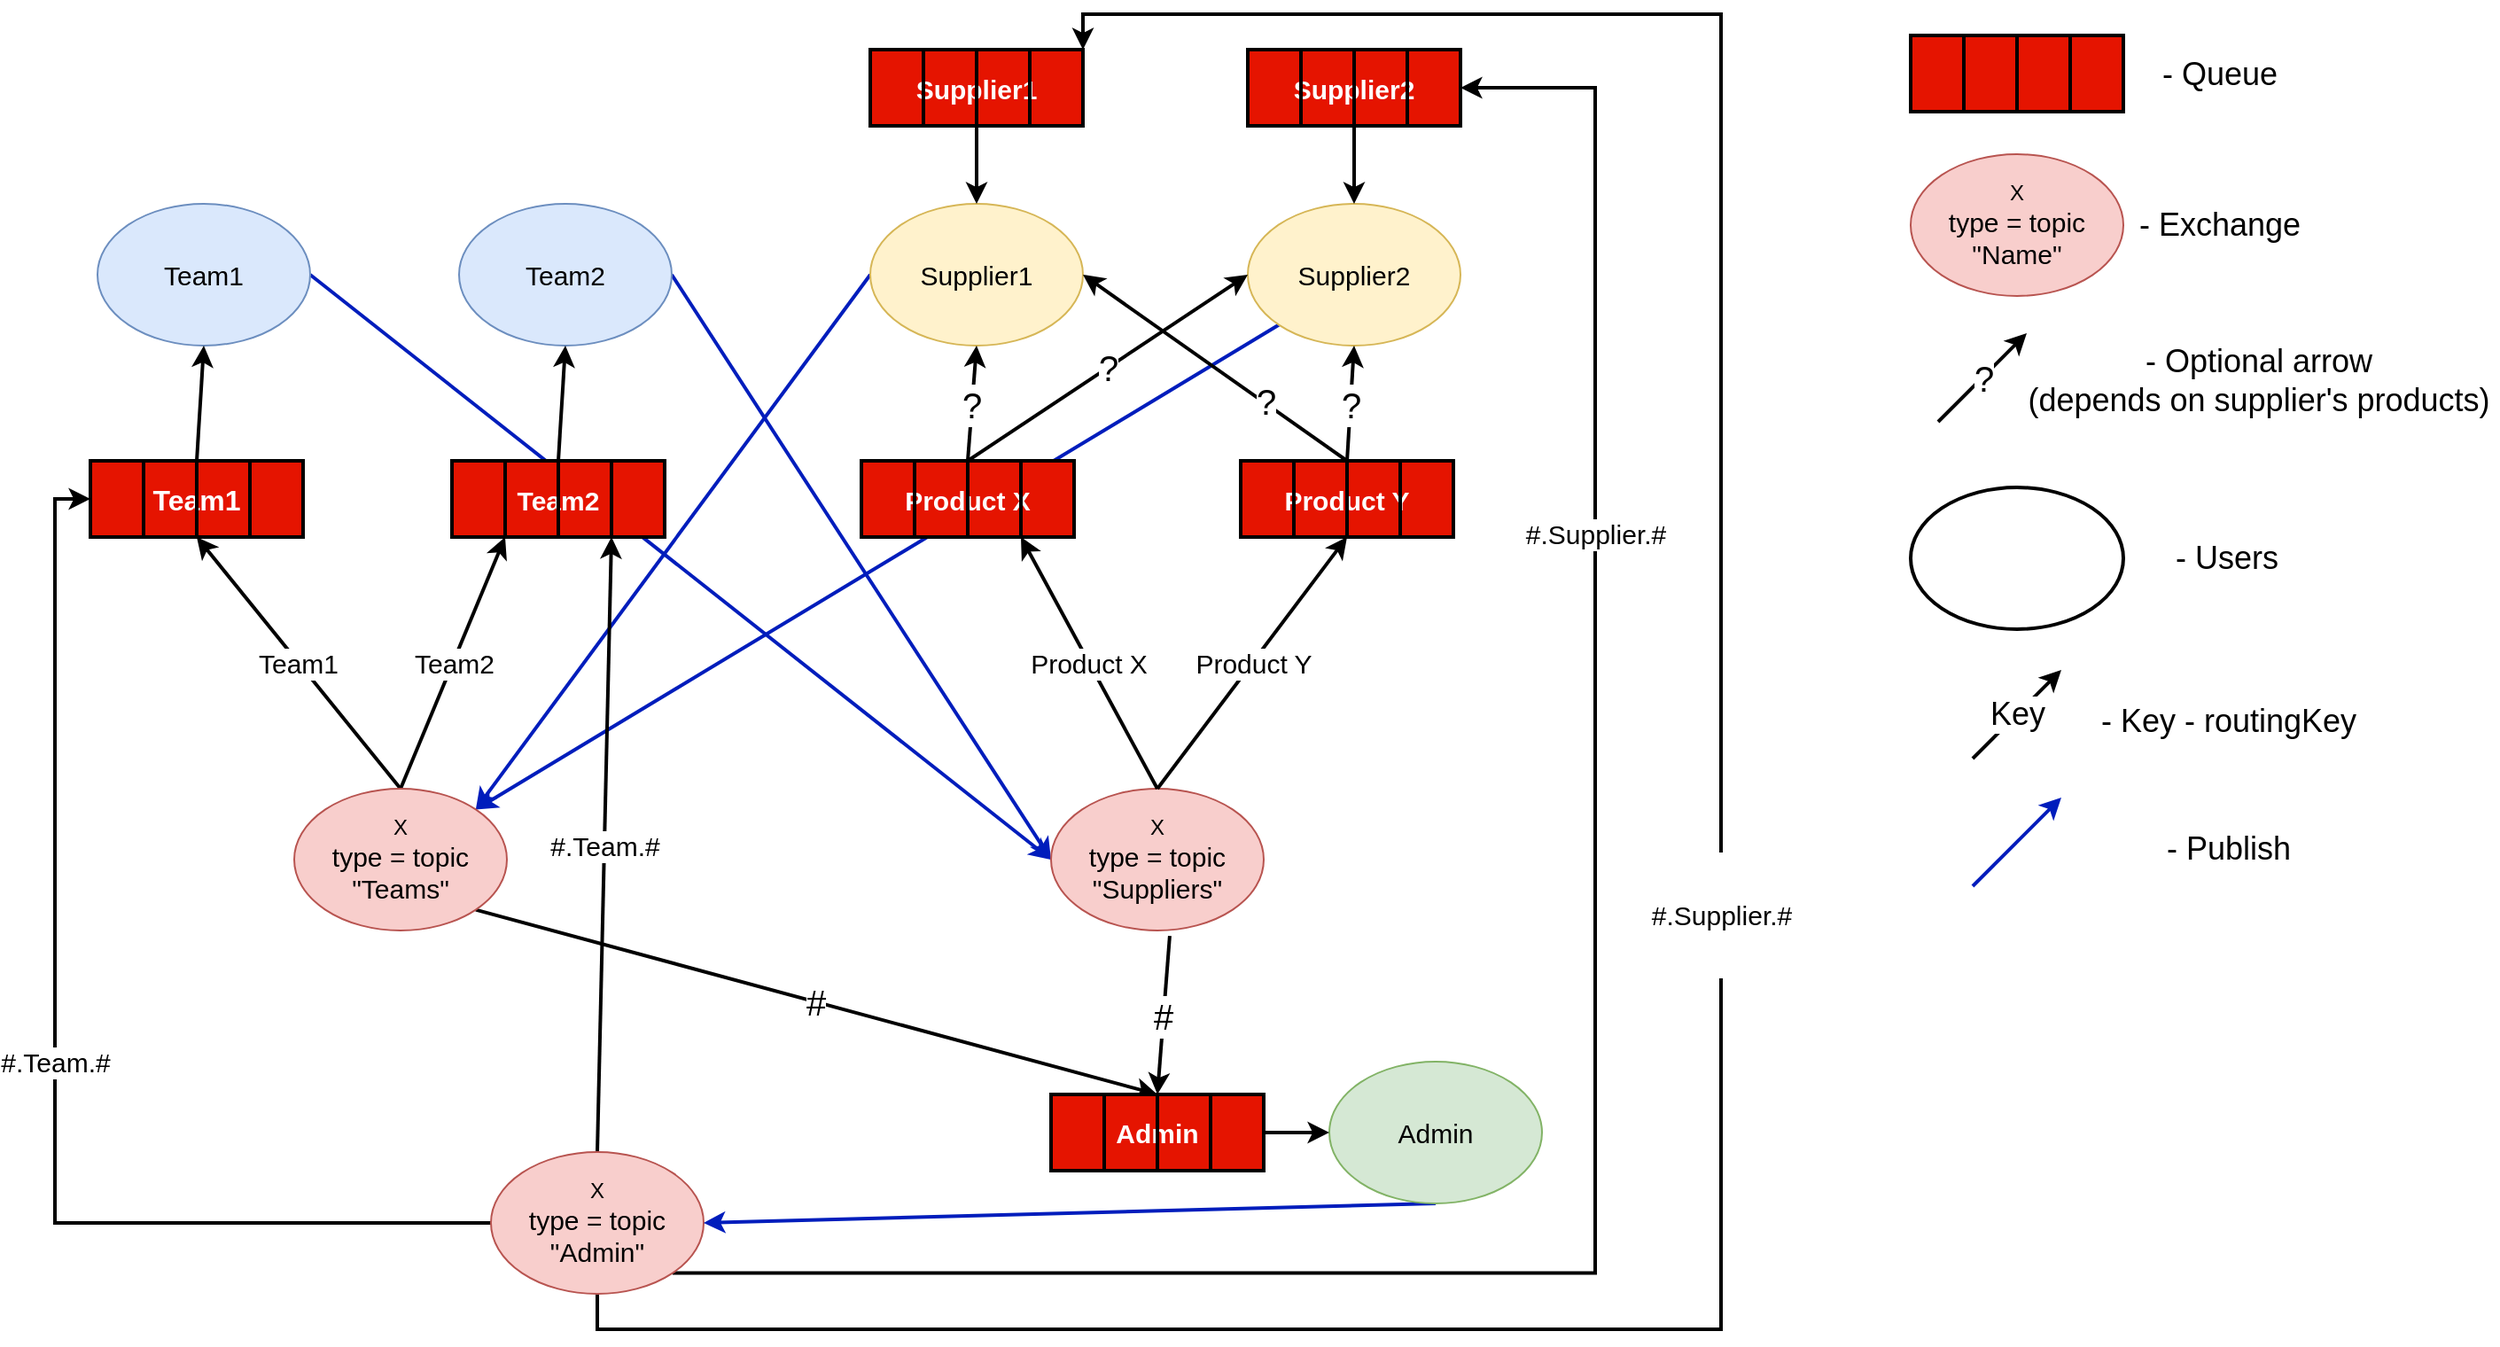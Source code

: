 <mxfile version="14.4.8" type="device"><diagram id="prtHgNgQTEPvFCAcTncT" name="Page-1"><mxGraphModel dx="2205" dy="941" grid="0" gridSize="10" guides="1" tooltips="1" connect="1" arrows="1" fold="1" page="1" pageScale="1" pageWidth="2339" pageHeight="3300" math="0" shadow="0"><root><mxCell id="0"/><mxCell id="1" parent="0"/><mxCell id="94Qfqjw5e8tp_WOzTivr-85" style="edgeStyle=none;rounded=0;orthogonalLoop=1;jettySize=auto;html=1;exitX=1;exitY=0.5;exitDx=0;exitDy=0;entryX=0;entryY=0.5;entryDx=0;entryDy=0;endArrow=classic;endFill=1;strokeWidth=2;fillColor=#0050ef;strokeColor=#001DBC;" edge="1" parent="1" source="94Qfqjw5e8tp_WOzTivr-1" target="94Qfqjw5e8tp_WOzTivr-9"><mxGeometry relative="1" as="geometry"/></mxCell><mxCell id="94Qfqjw5e8tp_WOzTivr-1" value="&lt;font style=&quot;font-size: 15px&quot;&gt;Team1&lt;/font&gt;" style="ellipse;whiteSpace=wrap;html=1;fillColor=#dae8fc;strokeColor=#6c8ebf;" vertex="1" parent="1"><mxGeometry x="283" y="228" width="120" height="80" as="geometry"/></mxCell><mxCell id="94Qfqjw5e8tp_WOzTivr-84" style="edgeStyle=none;rounded=0;orthogonalLoop=1;jettySize=auto;html=1;exitX=1;exitY=0.5;exitDx=0;exitDy=0;entryX=0;entryY=0.5;entryDx=0;entryDy=0;endArrow=classic;endFill=1;strokeWidth=2;fillColor=#0050ef;strokeColor=#001DBC;" edge="1" parent="1" source="94Qfqjw5e8tp_WOzTivr-2" target="94Qfqjw5e8tp_WOzTivr-9"><mxGeometry relative="1" as="geometry"/></mxCell><mxCell id="94Qfqjw5e8tp_WOzTivr-2" value="&lt;font style=&quot;font-size: 15px&quot;&gt;Team2&lt;/font&gt;" style="ellipse;whiteSpace=wrap;html=1;fillColor=#dae8fc;strokeColor=#6c8ebf;" vertex="1" parent="1"><mxGeometry x="487" y="228" width="120" height="80" as="geometry"/></mxCell><mxCell id="94Qfqjw5e8tp_WOzTivr-80" style="edgeStyle=none;rounded=0;orthogonalLoop=1;jettySize=auto;html=1;exitX=0;exitY=0.5;exitDx=0;exitDy=0;entryX=1;entryY=0;entryDx=0;entryDy=0;endArrow=classic;endFill=1;strokeWidth=2;fillColor=#0050ef;strokeColor=#001DBC;" edge="1" parent="1" source="94Qfqjw5e8tp_WOzTivr-3" target="94Qfqjw5e8tp_WOzTivr-13"><mxGeometry relative="1" as="geometry"/></mxCell><mxCell id="94Qfqjw5e8tp_WOzTivr-3" value="&lt;font style=&quot;font-size: 15px&quot;&gt;Supplier1&lt;/font&gt;" style="ellipse;whiteSpace=wrap;html=1;fillColor=#fff2cc;strokeColor=#d6b656;" vertex="1" parent="1"><mxGeometry x="719" y="228" width="120" height="80" as="geometry"/></mxCell><mxCell id="94Qfqjw5e8tp_WOzTivr-81" style="edgeStyle=none;rounded=0;orthogonalLoop=1;jettySize=auto;html=1;exitX=0;exitY=1;exitDx=0;exitDy=0;entryX=1;entryY=0;entryDx=0;entryDy=0;endArrow=classic;endFill=1;strokeWidth=2;fillColor=#0050ef;strokeColor=#001DBC;" edge="1" parent="1" source="94Qfqjw5e8tp_WOzTivr-4" target="94Qfqjw5e8tp_WOzTivr-13"><mxGeometry relative="1" as="geometry"/></mxCell><mxCell id="94Qfqjw5e8tp_WOzTivr-4" value="&lt;font style=&quot;font-size: 15px&quot;&gt;Supplier2&lt;/font&gt;" style="ellipse;whiteSpace=wrap;html=1;fillColor=#fff2cc;strokeColor=#d6b656;" vertex="1" parent="1"><mxGeometry x="932" y="228" width="120" height="80" as="geometry"/></mxCell><mxCell id="94Qfqjw5e8tp_WOzTivr-9" value="X&lt;br&gt;&lt;span style=&quot;font-size: 15px&quot;&gt;type = topic&lt;/span&gt;&lt;br style=&quot;font-size: 15px&quot;&gt;&lt;span style=&quot;font-size: 15px&quot;&gt;&quot;Suppliers&quot;&lt;/span&gt;" style="ellipse;whiteSpace=wrap;html=1;fillColor=#f8cecc;strokeColor=#b85450;" vertex="1" parent="1"><mxGeometry x="821" y="558" width="120" height="80" as="geometry"/></mxCell><mxCell id="94Qfqjw5e8tp_WOzTivr-71" value="&lt;font style=&quot;font-size: 15px&quot;&gt;Team2&lt;/font&gt;" style="rounded=0;orthogonalLoop=1;jettySize=auto;html=1;exitX=0.5;exitY=0;exitDx=0;exitDy=0;entryX=0.25;entryY=1;entryDx=0;entryDy=0;endArrow=classic;endFill=1;strokeWidth=2;" edge="1" parent="1" source="94Qfqjw5e8tp_WOzTivr-13" target="94Qfqjw5e8tp_WOzTivr-54"><mxGeometry relative="1" as="geometry"/></mxCell><mxCell id="94Qfqjw5e8tp_WOzTivr-72" value="&lt;font style=&quot;font-size: 15px&quot;&gt;Team1&lt;/font&gt;" style="rounded=0;orthogonalLoop=1;jettySize=auto;html=1;exitX=0.5;exitY=0;exitDx=0;exitDy=0;entryX=0.5;entryY=1;entryDx=0;entryDy=0;endArrow=classic;endFill=1;strokeWidth=2;" edge="1" parent="1" source="94Qfqjw5e8tp_WOzTivr-13" target="94Qfqjw5e8tp_WOzTivr-49"><mxGeometry relative="1" as="geometry"/></mxCell><mxCell id="94Qfqjw5e8tp_WOzTivr-86" value="&lt;font style=&quot;font-size: 20px&quot;&gt;#&lt;/font&gt;" style="edgeStyle=none;rounded=0;orthogonalLoop=1;jettySize=auto;html=1;exitX=1;exitY=1;exitDx=0;exitDy=0;entryX=0.5;entryY=0;entryDx=0;entryDy=0;endArrow=classic;endFill=1;strokeWidth=2;" edge="1" parent="1" source="94Qfqjw5e8tp_WOzTivr-13" target="94Qfqjw5e8tp_WOzTivr-64"><mxGeometry relative="1" as="geometry"/></mxCell><mxCell id="94Qfqjw5e8tp_WOzTivr-13" value="X&lt;br&gt;&lt;span style=&quot;font-size: 15px&quot;&gt;type = topic&lt;/span&gt;&lt;br style=&quot;font-size: 15px&quot;&gt;&lt;span style=&quot;font-size: 15px&quot;&gt;&quot;Teams&quot;&lt;/span&gt;" style="ellipse;whiteSpace=wrap;html=1;fillColor=#f8cecc;strokeColor=#b85450;" vertex="1" parent="1"><mxGeometry x="394" y="558" width="120" height="80" as="geometry"/></mxCell><mxCell id="94Qfqjw5e8tp_WOzTivr-69" value="&lt;span style=&quot;color: rgb(0 , 0 , 0) ; font-family: &amp;#34;helvetica&amp;#34; ; font-size: 15px ; font-style: normal ; font-weight: 400 ; letter-spacing: normal ; text-align: center ; text-indent: 0px ; text-transform: none ; word-spacing: 0px ; background-color: rgb(255 , 255 , 255) ; display: inline ; float: none&quot;&gt;#.Team.#&lt;/span&gt;" style="rounded=0;orthogonalLoop=1;jettySize=auto;html=1;exitX=0.5;exitY=0;exitDx=0;exitDy=0;entryX=0.75;entryY=1;entryDx=0;entryDy=0;endArrow=classic;endFill=1;strokeWidth=2;" edge="1" parent="1" source="94Qfqjw5e8tp_WOzTivr-20" target="94Qfqjw5e8tp_WOzTivr-54"><mxGeometry relative="1" as="geometry"/></mxCell><mxCell id="94Qfqjw5e8tp_WOzTivr-70" value="&lt;font style=&quot;font-size: 15px&quot;&gt;#.Team.#&lt;/font&gt;" style="edgeStyle=orthogonalEdgeStyle;rounded=0;orthogonalLoop=1;jettySize=auto;html=1;exitX=0;exitY=0.5;exitDx=0;exitDy=0;entryX=0;entryY=0.5;entryDx=0;entryDy=0;endArrow=classic;endFill=1;strokeWidth=2;" edge="1" parent="1" source="94Qfqjw5e8tp_WOzTivr-20" target="94Qfqjw5e8tp_WOzTivr-49"><mxGeometry relative="1" as="geometry"/></mxCell><mxCell id="94Qfqjw5e8tp_WOzTivr-90" value="&lt;span style=&quot;color: rgb(0 , 0 , 0) ; font-family: &amp;#34;helvetica&amp;#34; ; font-size: 15px ; font-style: normal ; font-weight: 400 ; letter-spacing: normal ; text-align: center ; text-indent: 0px ; text-transform: none ; word-spacing: 0px ; background-color: rgb(255 , 255 , 255) ; display: inline ; float: none&quot;&gt;#.Supplier.#&lt;/span&gt;" style="edgeStyle=orthogonalEdgeStyle;rounded=0;orthogonalLoop=1;jettySize=auto;html=1;exitX=1;exitY=1;exitDx=0;exitDy=0;endArrow=classic;endFill=1;strokeWidth=2;entryX=1;entryY=0.5;entryDx=0;entryDy=0;" edge="1" parent="1" source="94Qfqjw5e8tp_WOzTivr-20" target="94Qfqjw5e8tp_WOzTivr-100"><mxGeometry x="0.482" relative="1" as="geometry"><mxPoint x="1128" y="309" as="targetPoint"/><Array as="points"><mxPoint x="1128" y="831"/><mxPoint x="1128" y="163"/></Array><mxPoint as="offset"/></mxGeometry></mxCell><mxCell id="94Qfqjw5e8tp_WOzTivr-105" value="&#10;&#10;&lt;span style=&quot;color: rgb(0, 0, 0); font-family: helvetica; font-size: 15px; font-style: normal; font-weight: 400; letter-spacing: normal; text-align: center; text-indent: 0px; text-transform: none; word-spacing: 0px; background-color: rgb(255, 255, 255); display: inline; float: none;&quot;&gt;#.Supplier.#&lt;/span&gt;&#10;&#10;" style="edgeStyle=orthogonalEdgeStyle;rounded=0;orthogonalLoop=1;jettySize=auto;html=1;exitX=0.5;exitY=1;exitDx=0;exitDy=0;entryX=1;entryY=0;entryDx=0;entryDy=0;endArrow=classic;endFill=1;strokeWidth=2;" edge="1" parent="1" source="94Qfqjw5e8tp_WOzTivr-20" target="94Qfqjw5e8tp_WOzTivr-96"><mxGeometry relative="1" as="geometry"><Array as="points"><mxPoint x="565" y="863"/><mxPoint x="1199" y="863"/><mxPoint x="1199" y="121"/><mxPoint x="839" y="121"/></Array></mxGeometry></mxCell><mxCell id="94Qfqjw5e8tp_WOzTivr-20" value="X&lt;br&gt;&lt;span style=&quot;font-size: 15px&quot;&gt;type = topic&lt;/span&gt;&lt;br style=&quot;font-size: 15px&quot;&gt;&lt;span style=&quot;font-size: 15px&quot;&gt;&quot;Admin&quot;&lt;/span&gt;" style="ellipse;whiteSpace=wrap;html=1;fillColor=#f8cecc;strokeColor=#b85450;" vertex="1" parent="1"><mxGeometry x="505" y="763" width="120" height="80" as="geometry"/></mxCell><mxCell id="94Qfqjw5e8tp_WOzTivr-73" style="rounded=0;orthogonalLoop=1;jettySize=auto;html=1;exitX=0.5;exitY=1;exitDx=0;exitDy=0;entryX=1;entryY=0.5;entryDx=0;entryDy=0;endArrow=classic;endFill=1;strokeWidth=2;fillColor=#0050ef;strokeColor=#001DBC;" edge="1" parent="1" source="94Qfqjw5e8tp_WOzTivr-24" target="94Qfqjw5e8tp_WOzTivr-20"><mxGeometry relative="1" as="geometry"><Array as="points"/></mxGeometry></mxCell><mxCell id="94Qfqjw5e8tp_WOzTivr-24" value="&lt;font style=&quot;font-size: 15px&quot;&gt;Admin&lt;/font&gt;" style="ellipse;whiteSpace=wrap;html=1;fillColor=#d5e8d4;strokeColor=#82b366;" vertex="1" parent="1"><mxGeometry x="978" y="712" width="120" height="80" as="geometry"/></mxCell><mxCell id="94Qfqjw5e8tp_WOzTivr-26" value="&lt;font style=&quot;font-size: 15px&quot;&gt;Product X&lt;/font&gt;" style="endArrow=classic;html=1;entryX=0.75;entryY=1;entryDx=0;entryDy=0;exitX=0.5;exitY=0;exitDx=0;exitDy=0;strokeWidth=2;" edge="1" parent="1" source="94Qfqjw5e8tp_WOzTivr-9" target="94Qfqjw5e8tp_WOzTivr-38"><mxGeometry width="50" height="50" relative="1" as="geometry"><mxPoint x="458" y="602" as="sourcePoint"/><mxPoint x="508" y="552" as="targetPoint"/><Array as="points"/></mxGeometry></mxCell><mxCell id="94Qfqjw5e8tp_WOzTivr-28" value="&lt;font style=&quot;font-size: 15px&quot;&gt;Product Y&lt;/font&gt;" style="endArrow=classic;html=1;exitX=0.5;exitY=0;exitDx=0;exitDy=0;entryX=0.5;entryY=1;entryDx=0;entryDy=0;strokeWidth=2;" edge="1" parent="1" source="94Qfqjw5e8tp_WOzTivr-9" target="94Qfqjw5e8tp_WOzTivr-43"><mxGeometry width="50" height="50" relative="1" as="geometry"><mxPoint x="458" y="602" as="sourcePoint"/><mxPoint x="508" y="552" as="targetPoint"/></mxGeometry></mxCell><mxCell id="94Qfqjw5e8tp_WOzTivr-29" value="&lt;span style=&quot;font-size: 20px&quot;&gt;#&lt;/span&gt;" style="endArrow=classic;html=1;exitX=0.558;exitY=1.038;exitDx=0;exitDy=0;strokeWidth=2;entryX=0.5;entryY=0;entryDx=0;entryDy=0;exitPerimeter=0;" edge="1" parent="1" source="94Qfqjw5e8tp_WOzTivr-9" target="94Qfqjw5e8tp_WOzTivr-64"><mxGeometry width="50" height="50" relative="1" as="geometry"><mxPoint x="458" y="600" as="sourcePoint"/><mxPoint x="508" y="550" as="targetPoint"/></mxGeometry></mxCell><mxCell id="94Qfqjw5e8tp_WOzTivr-78" value="&lt;font style=&quot;font-size: 20px&quot;&gt;?&lt;/font&gt;" style="edgeStyle=none;rounded=0;orthogonalLoop=1;jettySize=auto;html=1;exitX=0.5;exitY=0;exitDx=0;exitDy=0;entryX=0.5;entryY=1;entryDx=0;entryDy=0;endArrow=classic;endFill=1;strokeWidth=2;" edge="1" parent="1" source="94Qfqjw5e8tp_WOzTivr-38" target="94Qfqjw5e8tp_WOzTivr-3"><mxGeometry relative="1" as="geometry"/></mxCell><mxCell id="94Qfqjw5e8tp_WOzTivr-88" value="&lt;font style=&quot;font-size: 20px&quot;&gt;?&lt;/font&gt;" style="edgeStyle=none;rounded=0;orthogonalLoop=1;jettySize=auto;html=1;exitX=0.5;exitY=0;exitDx=0;exitDy=0;entryX=0;entryY=0.5;entryDx=0;entryDy=0;endArrow=classic;endFill=1;strokeWidth=2;" edge="1" parent="1" source="94Qfqjw5e8tp_WOzTivr-38" target="94Qfqjw5e8tp_WOzTivr-4"><mxGeometry relative="1" as="geometry"/></mxCell><mxCell id="94Qfqjw5e8tp_WOzTivr-38" value="&lt;font style=&quot;font-size: 15px&quot;&gt;&lt;b&gt;Product X&lt;/b&gt;&lt;/font&gt;" style="rounded=0;whiteSpace=wrap;html=1;fillColor=#e51400;fontColor=#ffffff;strokeWidth=2;" vertex="1" parent="1"><mxGeometry x="714" y="373" width="120" height="43" as="geometry"/></mxCell><mxCell id="94Qfqjw5e8tp_WOzTivr-39" value="" style="endArrow=none;html=1;exitX=0.25;exitY=1;exitDx=0;exitDy=0;entryX=0.25;entryY=0;entryDx=0;entryDy=0;strokeWidth=2;" edge="1" parent="1" source="94Qfqjw5e8tp_WOzTivr-38" target="94Qfqjw5e8tp_WOzTivr-38"><mxGeometry width="50" height="50" relative="1" as="geometry"><mxPoint x="1132" y="126.5" as="sourcePoint"/><mxPoint x="1182" y="76.5" as="targetPoint"/></mxGeometry></mxCell><mxCell id="94Qfqjw5e8tp_WOzTivr-40" value="" style="endArrow=none;html=1;entryX=0.5;entryY=0;entryDx=0;entryDy=0;exitX=0.5;exitY=1;exitDx=0;exitDy=0;strokeWidth=2;" edge="1" parent="1" source="94Qfqjw5e8tp_WOzTivr-38" target="94Qfqjw5e8tp_WOzTivr-38"><mxGeometry width="50" height="50" relative="1" as="geometry"><mxPoint x="1097" y="235.5" as="sourcePoint"/><mxPoint x="1055" y="248.5" as="targetPoint"/></mxGeometry></mxCell><mxCell id="94Qfqjw5e8tp_WOzTivr-41" value="" style="endArrow=none;html=1;exitX=0.75;exitY=1;exitDx=0;exitDy=0;entryX=0.75;entryY=0;entryDx=0;entryDy=0;strokeWidth=2;" edge="1" parent="1" source="94Qfqjw5e8tp_WOzTivr-38" target="94Qfqjw5e8tp_WOzTivr-38"><mxGeometry width="50" height="50" relative="1" as="geometry"><mxPoint x="1082.5" y="267.5" as="sourcePoint"/><mxPoint x="1082.5" y="224.5" as="targetPoint"/></mxGeometry></mxCell><mxCell id="94Qfqjw5e8tp_WOzTivr-79" value="&lt;font style=&quot;font-size: 20px&quot;&gt;?&lt;/font&gt;" style="edgeStyle=none;rounded=0;orthogonalLoop=1;jettySize=auto;html=1;exitX=0.5;exitY=0;exitDx=0;exitDy=0;entryX=0.5;entryY=1;entryDx=0;entryDy=0;endArrow=classic;endFill=1;strokeWidth=2;" edge="1" parent="1" source="94Qfqjw5e8tp_WOzTivr-43" target="94Qfqjw5e8tp_WOzTivr-4"><mxGeometry relative="1" as="geometry"/></mxCell><mxCell id="94Qfqjw5e8tp_WOzTivr-89" value="&lt;font style=&quot;font-size: 20px&quot;&gt;?&lt;/font&gt;" style="edgeStyle=none;rounded=0;orthogonalLoop=1;jettySize=auto;html=1;exitX=0.5;exitY=0;exitDx=0;exitDy=0;entryX=1;entryY=0.5;entryDx=0;entryDy=0;endArrow=classic;endFill=1;strokeWidth=2;" edge="1" parent="1" source="94Qfqjw5e8tp_WOzTivr-43" target="94Qfqjw5e8tp_WOzTivr-3"><mxGeometry x="-0.372" y="-1" relative="1" as="geometry"><mxPoint as="offset"/></mxGeometry></mxCell><mxCell id="94Qfqjw5e8tp_WOzTivr-43" value="&lt;font style=&quot;font-size: 15px&quot;&gt;&lt;b&gt;Product Y&lt;/b&gt;&lt;/font&gt;" style="rounded=0;whiteSpace=wrap;html=1;fillColor=#e51400;fontColor=#ffffff;strokeWidth=2;" vertex="1" parent="1"><mxGeometry x="928" y="373" width="120" height="43" as="geometry"/></mxCell><mxCell id="94Qfqjw5e8tp_WOzTivr-44" value="" style="endArrow=none;html=1;exitX=0.25;exitY=1;exitDx=0;exitDy=0;entryX=0.25;entryY=0;entryDx=0;entryDy=0;strokeWidth=2;" edge="1" parent="1" source="94Qfqjw5e8tp_WOzTivr-43" target="94Qfqjw5e8tp_WOzTivr-43"><mxGeometry width="50" height="50" relative="1" as="geometry"><mxPoint x="1137" y="250.5" as="sourcePoint"/><mxPoint x="1187" y="200.5" as="targetPoint"/></mxGeometry></mxCell><mxCell id="94Qfqjw5e8tp_WOzTivr-45" value="" style="endArrow=none;html=1;entryX=0.5;entryY=0;entryDx=0;entryDy=0;exitX=0.5;exitY=1;exitDx=0;exitDy=0;strokeWidth=2;" edge="1" parent="1" source="94Qfqjw5e8tp_WOzTivr-43" target="94Qfqjw5e8tp_WOzTivr-43"><mxGeometry width="50" height="50" relative="1" as="geometry"><mxPoint x="1102" y="359.5" as="sourcePoint"/><mxPoint x="1060" y="372.5" as="targetPoint"/></mxGeometry></mxCell><mxCell id="94Qfqjw5e8tp_WOzTivr-46" value="" style="endArrow=none;html=1;exitX=0.75;exitY=1;exitDx=0;exitDy=0;entryX=0.75;entryY=0;entryDx=0;entryDy=0;strokeWidth=2;" edge="1" parent="1" source="94Qfqjw5e8tp_WOzTivr-43" target="94Qfqjw5e8tp_WOzTivr-43"><mxGeometry width="50" height="50" relative="1" as="geometry"><mxPoint x="1087.5" y="391.5" as="sourcePoint"/><mxPoint x="1087.5" y="348.5" as="targetPoint"/></mxGeometry></mxCell><mxCell id="94Qfqjw5e8tp_WOzTivr-48" style="edgeStyle=orthogonalEdgeStyle;rounded=0;orthogonalLoop=1;jettySize=auto;html=1;exitX=0.5;exitY=1;exitDx=0;exitDy=0;strokeWidth=2;" edge="1" parent="1"><mxGeometry relative="1" as="geometry"><mxPoint x="1133" y="454" as="sourcePoint"/><mxPoint x="1133" y="454" as="targetPoint"/></mxGeometry></mxCell><mxCell id="94Qfqjw5e8tp_WOzTivr-76" style="edgeStyle=none;rounded=0;orthogonalLoop=1;jettySize=auto;html=1;exitX=0.5;exitY=0;exitDx=0;exitDy=0;entryX=0.5;entryY=1;entryDx=0;entryDy=0;endArrow=classic;endFill=1;strokeWidth=2;" edge="1" parent="1" source="94Qfqjw5e8tp_WOzTivr-49" target="94Qfqjw5e8tp_WOzTivr-1"><mxGeometry relative="1" as="geometry"/></mxCell><mxCell id="94Qfqjw5e8tp_WOzTivr-49" value="&lt;font style=&quot;font-size: 16px&quot;&gt;&lt;b&gt;Team1&lt;/b&gt;&lt;/font&gt;" style="rounded=0;whiteSpace=wrap;html=1;fillColor=#e51400;fontColor=#ffffff;strokeWidth=2;" vertex="1" parent="1"><mxGeometry x="279" y="373" width="120" height="43" as="geometry"/></mxCell><mxCell id="94Qfqjw5e8tp_WOzTivr-50" value="" style="endArrow=none;html=1;exitX=0.25;exitY=1;exitDx=0;exitDy=0;entryX=0.25;entryY=0;entryDx=0;entryDy=0;strokeWidth=2;" edge="1" parent="1" source="94Qfqjw5e8tp_WOzTivr-49" target="94Qfqjw5e8tp_WOzTivr-49"><mxGeometry width="50" height="50" relative="1" as="geometry"><mxPoint x="357" y="128.5" as="sourcePoint"/><mxPoint x="407" y="78.5" as="targetPoint"/></mxGeometry></mxCell><mxCell id="94Qfqjw5e8tp_WOzTivr-51" value="" style="endArrow=none;html=1;entryX=0.5;entryY=0;entryDx=0;entryDy=0;exitX=0.5;exitY=1;exitDx=0;exitDy=0;strokeWidth=2;" edge="1" parent="1" source="94Qfqjw5e8tp_WOzTivr-49" target="94Qfqjw5e8tp_WOzTivr-49"><mxGeometry width="50" height="50" relative="1" as="geometry"><mxPoint x="322" y="237.5" as="sourcePoint"/><mxPoint x="280" y="250.5" as="targetPoint"/></mxGeometry></mxCell><mxCell id="94Qfqjw5e8tp_WOzTivr-52" value="" style="endArrow=none;html=1;exitX=0.75;exitY=1;exitDx=0;exitDy=0;entryX=0.75;entryY=0;entryDx=0;entryDy=0;strokeWidth=2;" edge="1" parent="1" source="94Qfqjw5e8tp_WOzTivr-49" target="94Qfqjw5e8tp_WOzTivr-49"><mxGeometry width="50" height="50" relative="1" as="geometry"><mxPoint x="307.5" y="269.5" as="sourcePoint"/><mxPoint x="307.5" y="226.5" as="targetPoint"/></mxGeometry></mxCell><mxCell id="94Qfqjw5e8tp_WOzTivr-77" style="edgeStyle=none;rounded=0;orthogonalLoop=1;jettySize=auto;html=1;exitX=0.5;exitY=0;exitDx=0;exitDy=0;entryX=0.5;entryY=1;entryDx=0;entryDy=0;endArrow=classic;endFill=1;strokeWidth=2;" edge="1" parent="1" source="94Qfqjw5e8tp_WOzTivr-54" target="94Qfqjw5e8tp_WOzTivr-2"><mxGeometry relative="1" as="geometry"/></mxCell><mxCell id="94Qfqjw5e8tp_WOzTivr-54" value="&lt;font style=&quot;font-size: 15px&quot;&gt;&lt;b&gt;Team2&lt;/b&gt;&lt;/font&gt;" style="rounded=0;whiteSpace=wrap;html=1;fillColor=#e51400;fontColor=#ffffff;strokeWidth=2;" vertex="1" parent="1"><mxGeometry x="483" y="373" width="120" height="43" as="geometry"/></mxCell><mxCell id="94Qfqjw5e8tp_WOzTivr-55" value="" style="endArrow=none;html=1;exitX=0.25;exitY=1;exitDx=0;exitDy=0;entryX=0.25;entryY=0;entryDx=0;entryDy=0;strokeWidth=2;" edge="1" parent="1" source="94Qfqjw5e8tp_WOzTivr-54" target="94Qfqjw5e8tp_WOzTivr-54"><mxGeometry width="50" height="50" relative="1" as="geometry"><mxPoint x="426" y="250.5" as="sourcePoint"/><mxPoint x="476" y="200.5" as="targetPoint"/></mxGeometry></mxCell><mxCell id="94Qfqjw5e8tp_WOzTivr-56" value="" style="endArrow=none;html=1;entryX=0.5;entryY=0;entryDx=0;entryDy=0;exitX=0.5;exitY=1;exitDx=0;exitDy=0;strokeWidth=2;" edge="1" parent="1" source="94Qfqjw5e8tp_WOzTivr-54" target="94Qfqjw5e8tp_WOzTivr-54"><mxGeometry width="50" height="50" relative="1" as="geometry"><mxPoint x="391" y="359.5" as="sourcePoint"/><mxPoint x="349" y="372.5" as="targetPoint"/></mxGeometry></mxCell><mxCell id="94Qfqjw5e8tp_WOzTivr-57" value="" style="endArrow=none;html=1;exitX=0.75;exitY=1;exitDx=0;exitDy=0;entryX=0.75;entryY=0;entryDx=0;entryDy=0;strokeWidth=2;" edge="1" parent="1" source="94Qfqjw5e8tp_WOzTivr-54" target="94Qfqjw5e8tp_WOzTivr-54"><mxGeometry width="50" height="50" relative="1" as="geometry"><mxPoint x="376.5" y="391.5" as="sourcePoint"/><mxPoint x="376.5" y="348.5" as="targetPoint"/></mxGeometry></mxCell><mxCell id="94Qfqjw5e8tp_WOzTivr-60" value="" style="rounded=0;whiteSpace=wrap;html=1;fillColor=#e51400;fontColor=#ffffff;strokeWidth=2;" vertex="1" parent="1"><mxGeometry x="1306" y="133" width="120" height="43" as="geometry"/></mxCell><mxCell id="94Qfqjw5e8tp_WOzTivr-61" value="" style="endArrow=none;html=1;exitX=0.25;exitY=1;exitDx=0;exitDy=0;entryX=0.25;entryY=0;entryDx=0;entryDy=0;strokeWidth=2;" edge="1" parent="1" source="94Qfqjw5e8tp_WOzTivr-60" target="94Qfqjw5e8tp_WOzTivr-60"><mxGeometry width="50" height="50" relative="1" as="geometry"><mxPoint x="1931" y="-118" as="sourcePoint"/><mxPoint x="1981" y="-168" as="targetPoint"/></mxGeometry></mxCell><mxCell id="94Qfqjw5e8tp_WOzTivr-62" value="" style="endArrow=none;html=1;entryX=0.5;entryY=0;entryDx=0;entryDy=0;exitX=0.5;exitY=1;exitDx=0;exitDy=0;strokeWidth=2;" edge="1" parent="1" source="94Qfqjw5e8tp_WOzTivr-60" target="94Qfqjw5e8tp_WOzTivr-60"><mxGeometry width="50" height="50" relative="1" as="geometry"><mxPoint x="1896" y="-9" as="sourcePoint"/><mxPoint x="1854" y="4" as="targetPoint"/></mxGeometry></mxCell><mxCell id="94Qfqjw5e8tp_WOzTivr-63" value="" style="endArrow=none;html=1;exitX=0.75;exitY=1;exitDx=0;exitDy=0;entryX=0.75;entryY=0;entryDx=0;entryDy=0;strokeWidth=2;" edge="1" parent="1" source="94Qfqjw5e8tp_WOzTivr-60" target="94Qfqjw5e8tp_WOzTivr-60"><mxGeometry width="50" height="50" relative="1" as="geometry"><mxPoint x="1881.5" y="23" as="sourcePoint"/><mxPoint x="1881.5" y="-20" as="targetPoint"/><Array as="points"><mxPoint x="1396" y="155"/></Array></mxGeometry></mxCell><mxCell id="94Qfqjw5e8tp_WOzTivr-68" style="edgeStyle=orthogonalEdgeStyle;rounded=0;orthogonalLoop=1;jettySize=auto;html=1;exitX=1;exitY=0.5;exitDx=0;exitDy=0;strokeWidth=2;" edge="1" parent="1" source="94Qfqjw5e8tp_WOzTivr-64" target="94Qfqjw5e8tp_WOzTivr-24"><mxGeometry relative="1" as="geometry"/></mxCell><mxCell id="94Qfqjw5e8tp_WOzTivr-64" value="&lt;font style=&quot;font-size: 15px&quot;&gt;&lt;b&gt;Admin&lt;/b&gt;&lt;/font&gt;" style="rounded=0;whiteSpace=wrap;html=1;fillColor=#e51400;fontColor=#ffffff;strokeWidth=2;" vertex="1" parent="1"><mxGeometry x="821" y="730.5" width="120" height="43" as="geometry"/></mxCell><mxCell id="94Qfqjw5e8tp_WOzTivr-65" value="" style="endArrow=none;html=1;exitX=0.25;exitY=1;exitDx=0;exitDy=0;entryX=0.25;entryY=0;entryDx=0;entryDy=0;strokeWidth=2;" edge="1" parent="1" source="94Qfqjw5e8tp_WOzTivr-64" target="94Qfqjw5e8tp_WOzTivr-64"><mxGeometry width="50" height="50" relative="1" as="geometry"><mxPoint x="1092" y="435" as="sourcePoint"/><mxPoint x="1142" y="385" as="targetPoint"/></mxGeometry></mxCell><mxCell id="94Qfqjw5e8tp_WOzTivr-66" value="" style="endArrow=none;html=1;entryX=0.5;entryY=0;entryDx=0;entryDy=0;exitX=0.5;exitY=1;exitDx=0;exitDy=0;strokeWidth=2;" edge="1" parent="1" source="94Qfqjw5e8tp_WOzTivr-64" target="94Qfqjw5e8tp_WOzTivr-64"><mxGeometry width="50" height="50" relative="1" as="geometry"><mxPoint x="1057" y="544" as="sourcePoint"/><mxPoint x="1015" y="557" as="targetPoint"/></mxGeometry></mxCell><mxCell id="94Qfqjw5e8tp_WOzTivr-67" value="" style="endArrow=none;html=1;exitX=0.75;exitY=1;exitDx=0;exitDy=0;entryX=0.75;entryY=0;entryDx=0;entryDy=0;strokeWidth=2;" edge="1" parent="1" source="94Qfqjw5e8tp_WOzTivr-64" target="94Qfqjw5e8tp_WOzTivr-64"><mxGeometry width="50" height="50" relative="1" as="geometry"><mxPoint x="1042.5" y="576" as="sourcePoint"/><mxPoint x="1042.5" y="533" as="targetPoint"/></mxGeometry></mxCell><mxCell id="94Qfqjw5e8tp_WOzTivr-106" style="edgeStyle=orthogonalEdgeStyle;rounded=0;orthogonalLoop=1;jettySize=auto;html=1;exitX=0.5;exitY=1;exitDx=0;exitDy=0;entryX=0.5;entryY=0;entryDx=0;entryDy=0;endArrow=classic;endFill=1;strokeWidth=2;" edge="1" parent="1" source="94Qfqjw5e8tp_WOzTivr-96" target="94Qfqjw5e8tp_WOzTivr-3"><mxGeometry relative="1" as="geometry"/></mxCell><mxCell id="94Qfqjw5e8tp_WOzTivr-96" value="&lt;font style=&quot;font-size: 15px&quot;&gt;&lt;b&gt;Supplier1&lt;/b&gt;&lt;/font&gt;" style="rounded=0;whiteSpace=wrap;html=1;fillColor=#e51400;fontColor=#ffffff;strokeWidth=2;" vertex="1" parent="1"><mxGeometry x="719" y="141" width="120" height="43" as="geometry"/></mxCell><mxCell id="94Qfqjw5e8tp_WOzTivr-97" value="" style="endArrow=none;html=1;exitX=0.25;exitY=1;exitDx=0;exitDy=0;entryX=0.25;entryY=0;entryDx=0;entryDy=0;strokeWidth=2;" edge="1" parent="1" source="94Qfqjw5e8tp_WOzTivr-96" target="94Qfqjw5e8tp_WOzTivr-96"><mxGeometry width="50" height="50" relative="1" as="geometry"><mxPoint x="1339" y="-110" as="sourcePoint"/><mxPoint x="1389" y="-160" as="targetPoint"/></mxGeometry></mxCell><mxCell id="94Qfqjw5e8tp_WOzTivr-98" value="" style="endArrow=none;html=1;entryX=0.5;entryY=0;entryDx=0;entryDy=0;exitX=0.5;exitY=1;exitDx=0;exitDy=0;strokeWidth=2;" edge="1" parent="1" source="94Qfqjw5e8tp_WOzTivr-96" target="94Qfqjw5e8tp_WOzTivr-96"><mxGeometry width="50" height="50" relative="1" as="geometry"><mxPoint x="1304" y="-1" as="sourcePoint"/><mxPoint x="1262" y="12" as="targetPoint"/></mxGeometry></mxCell><mxCell id="94Qfqjw5e8tp_WOzTivr-99" value="" style="endArrow=none;html=1;exitX=0.75;exitY=1;exitDx=0;exitDy=0;entryX=0.75;entryY=0;entryDx=0;entryDy=0;strokeWidth=2;" edge="1" parent="1" source="94Qfqjw5e8tp_WOzTivr-96" target="94Qfqjw5e8tp_WOzTivr-96"><mxGeometry width="50" height="50" relative="1" as="geometry"><mxPoint x="1289.5" y="31" as="sourcePoint"/><mxPoint x="1289.5" y="-12" as="targetPoint"/></mxGeometry></mxCell><mxCell id="94Qfqjw5e8tp_WOzTivr-107" style="edgeStyle=orthogonalEdgeStyle;rounded=0;orthogonalLoop=1;jettySize=auto;html=1;exitX=0.5;exitY=1;exitDx=0;exitDy=0;entryX=0.5;entryY=0;entryDx=0;entryDy=0;endArrow=classic;endFill=1;strokeWidth=2;" edge="1" parent="1" source="94Qfqjw5e8tp_WOzTivr-100" target="94Qfqjw5e8tp_WOzTivr-4"><mxGeometry relative="1" as="geometry"/></mxCell><mxCell id="94Qfqjw5e8tp_WOzTivr-100" value="&lt;font style=&quot;font-size: 15px&quot;&gt;&lt;b&gt;Supplier2&lt;/b&gt;&lt;/font&gt;" style="rounded=0;whiteSpace=wrap;html=1;fillColor=#e51400;fontColor=#ffffff;strokeWidth=2;" vertex="1" parent="1"><mxGeometry x="932" y="141" width="120" height="43" as="geometry"/></mxCell><mxCell id="94Qfqjw5e8tp_WOzTivr-101" value="" style="endArrow=none;html=1;exitX=0.25;exitY=1;exitDx=0;exitDy=0;entryX=0.25;entryY=0;entryDx=0;entryDy=0;strokeWidth=2;" edge="1" parent="1" source="94Qfqjw5e8tp_WOzTivr-100" target="94Qfqjw5e8tp_WOzTivr-100"><mxGeometry width="50" height="50" relative="1" as="geometry"><mxPoint x="1557" y="-110" as="sourcePoint"/><mxPoint x="1607" y="-160" as="targetPoint"/></mxGeometry></mxCell><mxCell id="94Qfqjw5e8tp_WOzTivr-102" value="" style="endArrow=none;html=1;entryX=0.5;entryY=0;entryDx=0;entryDy=0;exitX=0.5;exitY=1;exitDx=0;exitDy=0;strokeWidth=2;" edge="1" parent="1" source="94Qfqjw5e8tp_WOzTivr-100" target="94Qfqjw5e8tp_WOzTivr-100"><mxGeometry width="50" height="50" relative="1" as="geometry"><mxPoint x="1522" y="-1" as="sourcePoint"/><mxPoint x="1480" y="12" as="targetPoint"/></mxGeometry></mxCell><mxCell id="94Qfqjw5e8tp_WOzTivr-103" value="" style="endArrow=none;html=1;exitX=0.75;exitY=1;exitDx=0;exitDy=0;entryX=0.75;entryY=0;entryDx=0;entryDy=0;strokeWidth=2;" edge="1" parent="1" source="94Qfqjw5e8tp_WOzTivr-100" target="94Qfqjw5e8tp_WOzTivr-100"><mxGeometry width="50" height="50" relative="1" as="geometry"><mxPoint x="1507.5" y="31" as="sourcePoint"/><mxPoint x="1507.5" y="-12" as="targetPoint"/></mxGeometry></mxCell><mxCell id="94Qfqjw5e8tp_WOzTivr-108" value="&lt;font style=&quot;font-size: 18px&quot;&gt;- Queue&lt;/font&gt;" style="text;html=1;align=center;verticalAlign=middle;resizable=0;points=[];autosize=1;" vertex="1" parent="1"><mxGeometry x="1442" y="144.5" width="75" height="20" as="geometry"/></mxCell><mxCell id="94Qfqjw5e8tp_WOzTivr-109" value="X&lt;br&gt;&lt;span style=&quot;font-size: 15px&quot;&gt;type = topic&lt;/span&gt;&lt;br style=&quot;font-size: 15px&quot;&gt;&lt;span style=&quot;font-size: 15px&quot;&gt;&quot;Name&quot;&lt;/span&gt;" style="ellipse;whiteSpace=wrap;html=1;fillColor=#f8cecc;strokeColor=#b85450;" vertex="1" parent="1"><mxGeometry x="1306" y="200" width="120" height="80" as="geometry"/></mxCell><mxCell id="94Qfqjw5e8tp_WOzTivr-110" value="&lt;font style=&quot;font-size: 18px&quot;&gt;- Exchange&lt;/font&gt;" style="text;html=1;align=center;verticalAlign=middle;resizable=0;points=[];autosize=1;" vertex="1" parent="1"><mxGeometry x="1429" y="230" width="101" height="20" as="geometry"/></mxCell><mxCell id="94Qfqjw5e8tp_WOzTivr-111" value="&lt;font style=&quot;font-size: 20px&quot;&gt;?&lt;/font&gt;" style="endArrow=classic;html=1;strokeWidth=2;" edge="1" parent="1"><mxGeometry width="50" height="50" relative="1" as="geometry"><mxPoint x="1321.5" y="351" as="sourcePoint"/><mxPoint x="1371.5" y="301" as="targetPoint"/></mxGeometry></mxCell><mxCell id="94Qfqjw5e8tp_WOzTivr-112" value="&lt;font style=&quot;font-size: 18px&quot;&gt;- Optional arrow &lt;br&gt;(depends on supplier's products)&lt;/font&gt;" style="text;html=1;align=center;verticalAlign=middle;resizable=0;points=[];autosize=1;" vertex="1" parent="1"><mxGeometry x="1366.5" y="310" width="271" height="36" as="geometry"/></mxCell><mxCell id="94Qfqjw5e8tp_WOzTivr-113" value="" style="ellipse;whiteSpace=wrap;html=1;strokeColor=#000000;strokeWidth=2;" vertex="1" parent="1"><mxGeometry x="1306" y="388" width="120" height="80" as="geometry"/></mxCell><mxCell id="94Qfqjw5e8tp_WOzTivr-114" value="&lt;font style=&quot;font-size: 18px&quot;&gt;- Users&lt;/font&gt;" style="text;html=1;align=center;verticalAlign=middle;resizable=0;points=[];autosize=1;" vertex="1" parent="1"><mxGeometry x="1450" y="418" width="68" height="20" as="geometry"/></mxCell><mxCell id="94Qfqjw5e8tp_WOzTivr-116" value="&lt;font style=&quot;font-size: 18px&quot;&gt;Key&lt;/font&gt;" style="endArrow=classic;html=1;strokeWidth=2;" edge="1" parent="1"><mxGeometry width="50" height="50" relative="1" as="geometry"><mxPoint x="1341" y="541" as="sourcePoint"/><mxPoint x="1391" y="491" as="targetPoint"/></mxGeometry></mxCell><mxCell id="94Qfqjw5e8tp_WOzTivr-117" value="&lt;span style=&quot;font-size: 18px&quot;&gt;- Key - routingKey&lt;/span&gt;" style="text;html=1;align=center;verticalAlign=middle;resizable=0;points=[];autosize=1;" vertex="1" parent="1"><mxGeometry x="1407.5" y="510" width="154" height="20" as="geometry"/></mxCell><mxCell id="94Qfqjw5e8tp_WOzTivr-118" value="" style="endArrow=classic;html=1;strokeWidth=2;fillColor=#0050ef;strokeColor=#001DBC;" edge="1" parent="1"><mxGeometry width="50" height="50" relative="1" as="geometry"><mxPoint x="1341" y="613" as="sourcePoint"/><mxPoint x="1391" y="563" as="targetPoint"/></mxGeometry></mxCell><mxCell id="94Qfqjw5e8tp_WOzTivr-119" value="&lt;span style=&quot;font-size: 18px&quot;&gt;- Publish&lt;/span&gt;" style="text;html=1;align=center;verticalAlign=middle;resizable=0;points=[];autosize=1;" vertex="1" parent="1"><mxGeometry x="1444.5" y="582" width="80" height="20" as="geometry"/></mxCell></root></mxGraphModel></diagram></mxfile>